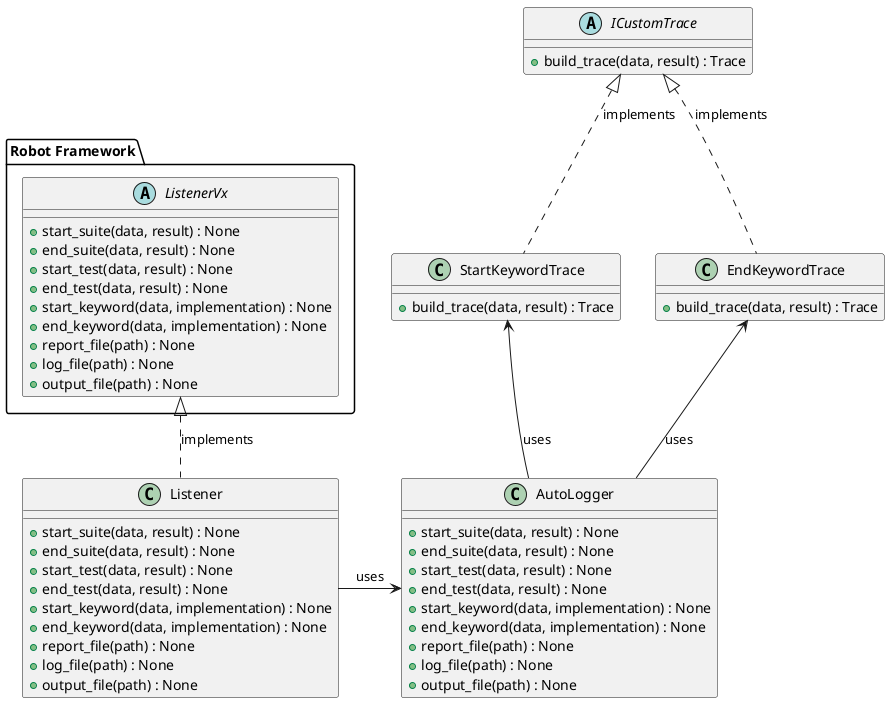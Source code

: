 @startuml Robot Autologger Class Diagram

package "Robot Framework" {
    abstract ListenerVx {
        + start_suite(data, result) : None
        + end_suite(data, result) : None
        + start_test(data, result) : None
        + end_test(data, result) : None
        + start_keyword(data, implementation) : None
        + end_keyword(data, implementation) : None
        + report_file(path) : None
        + log_file(path) : None
        + output_file(path) : None
    }
}

class Listener {
    + start_suite(data, result) : None
    + end_suite(data, result) : None
    + start_test(data, result) : None
    + end_test(data, result) : None
    + start_keyword(data, implementation) : None
    + end_keyword(data, implementation) : None
    + report_file(path) : None
    + log_file(path) : None
    + output_file(path) : None
}

class AutoLogger {
    + start_suite(data, result) : None
    + end_suite(data, result) : None
    + start_test(data, result) : None
    + end_test(data, result) : None
    + start_keyword(data, implementation) : None
    + end_keyword(data, implementation) : None
    + report_file(path) : None
    + log_file(path) : None
    + output_file(path) : None
}

abstract ICustomTrace {
    + build_trace(data, result) : Trace
}

class StartKeywordTrace {
    + build_trace(data, result) : Trace
}

class EndKeywordTrace {
    + build_trace(data, result) : Trace
}

Listener .u.|> ListenerVx : implements
Listener -r-> AutoLogger : uses
StartKeywordTrace .u.|> ICustomTrace : implements
EndKeywordTrace .u.|> ICustomTrace : implements
AutoLogger -u-> StartKeywordTrace : uses
AutoLogger -u-> EndKeywordTrace : uses

@enduml